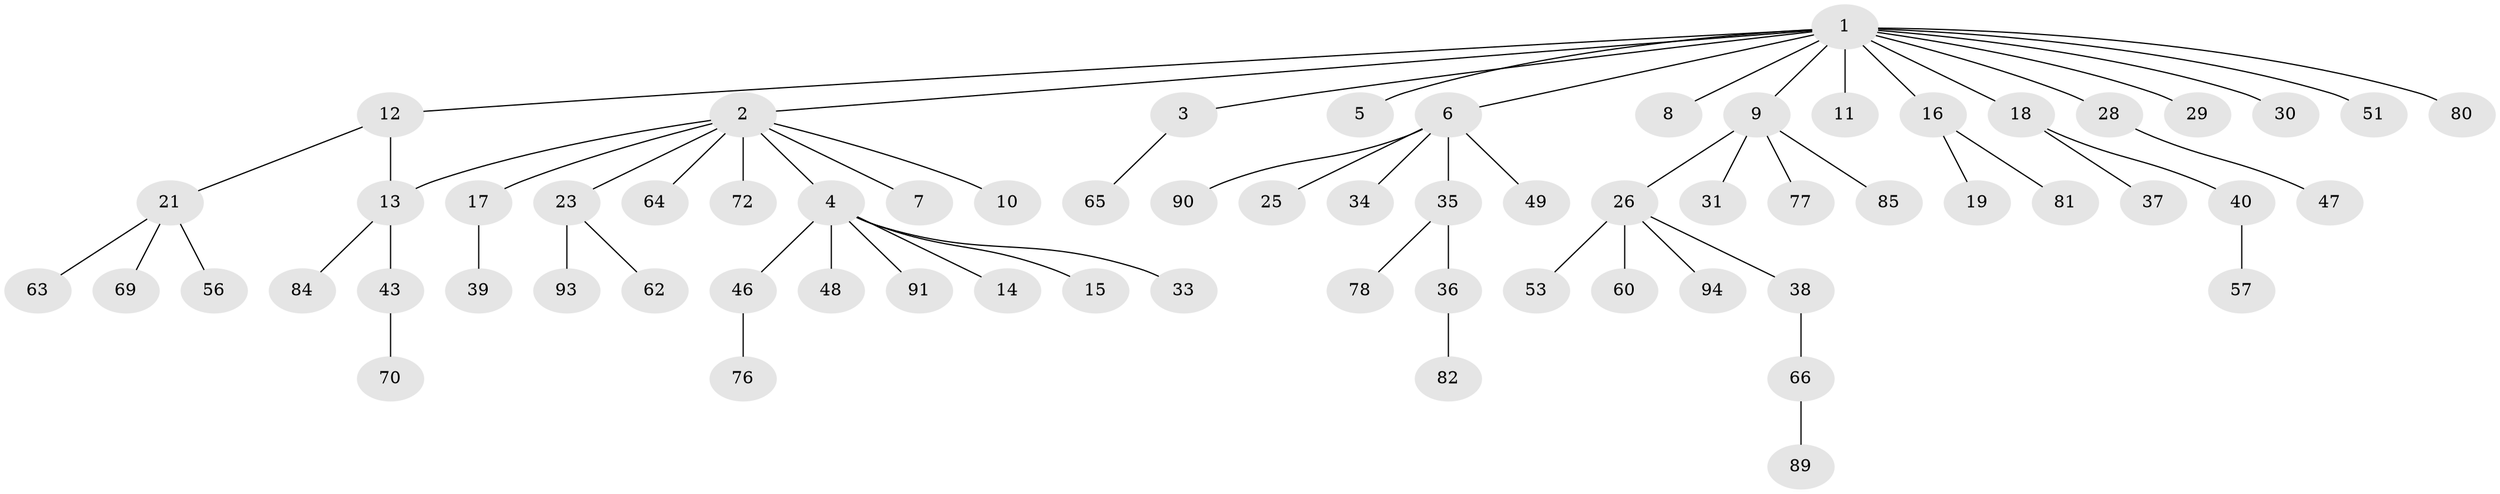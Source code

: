 // Generated by graph-tools (version 1.1) at 2025/23/03/03/25 07:23:51]
// undirected, 66 vertices, 66 edges
graph export_dot {
graph [start="1"]
  node [color=gray90,style=filled];
  1 [super="+61"];
  2 [super="+54"];
  3 [super="+52"];
  4 [super="+71"];
  5;
  6 [super="+74"];
  7 [super="+79"];
  8;
  9 [super="+24"];
  10;
  11;
  12 [super="+73"];
  13 [super="+42"];
  14 [super="+20"];
  15;
  16 [super="+44"];
  17 [super="+27"];
  18 [super="+22"];
  19 [super="+32"];
  21 [super="+50"];
  23 [super="+75"];
  25 [super="+45"];
  26 [super="+92"];
  28;
  29;
  30;
  31 [super="+88"];
  33 [super="+83"];
  34;
  35 [super="+58"];
  36 [super="+41"];
  37;
  38 [super="+95"];
  39 [super="+55"];
  40 [super="+87"];
  43 [super="+67"];
  46 [super="+68"];
  47;
  48 [super="+86"];
  49;
  51 [super="+59"];
  53;
  56;
  57;
  60;
  62;
  63;
  64;
  65;
  66;
  69;
  70;
  72;
  76;
  77;
  78;
  80;
  81;
  82;
  84;
  85;
  89;
  90;
  91;
  93;
  94;
  1 -- 2;
  1 -- 3;
  1 -- 5;
  1 -- 6;
  1 -- 8;
  1 -- 9;
  1 -- 11;
  1 -- 12;
  1 -- 16;
  1 -- 18;
  1 -- 28;
  1 -- 29;
  1 -- 30;
  1 -- 51;
  1 -- 80;
  2 -- 4;
  2 -- 7;
  2 -- 10;
  2 -- 13;
  2 -- 17;
  2 -- 23;
  2 -- 64;
  2 -- 72;
  3 -- 65;
  4 -- 14;
  4 -- 15;
  4 -- 33;
  4 -- 46;
  4 -- 48;
  4 -- 91;
  6 -- 25;
  6 -- 34;
  6 -- 35;
  6 -- 49;
  6 -- 90;
  9 -- 26;
  9 -- 77;
  9 -- 85;
  9 -- 31;
  12 -- 13;
  12 -- 21;
  13 -- 43;
  13 -- 84;
  16 -- 19;
  16 -- 81;
  17 -- 39;
  18 -- 37;
  18 -- 40;
  21 -- 56;
  21 -- 69;
  21 -- 63;
  23 -- 62;
  23 -- 93;
  26 -- 38;
  26 -- 53;
  26 -- 60;
  26 -- 94;
  28 -- 47;
  35 -- 36;
  35 -- 78;
  36 -- 82;
  38 -- 66;
  40 -- 57;
  43 -- 70;
  46 -- 76;
  66 -- 89;
}
